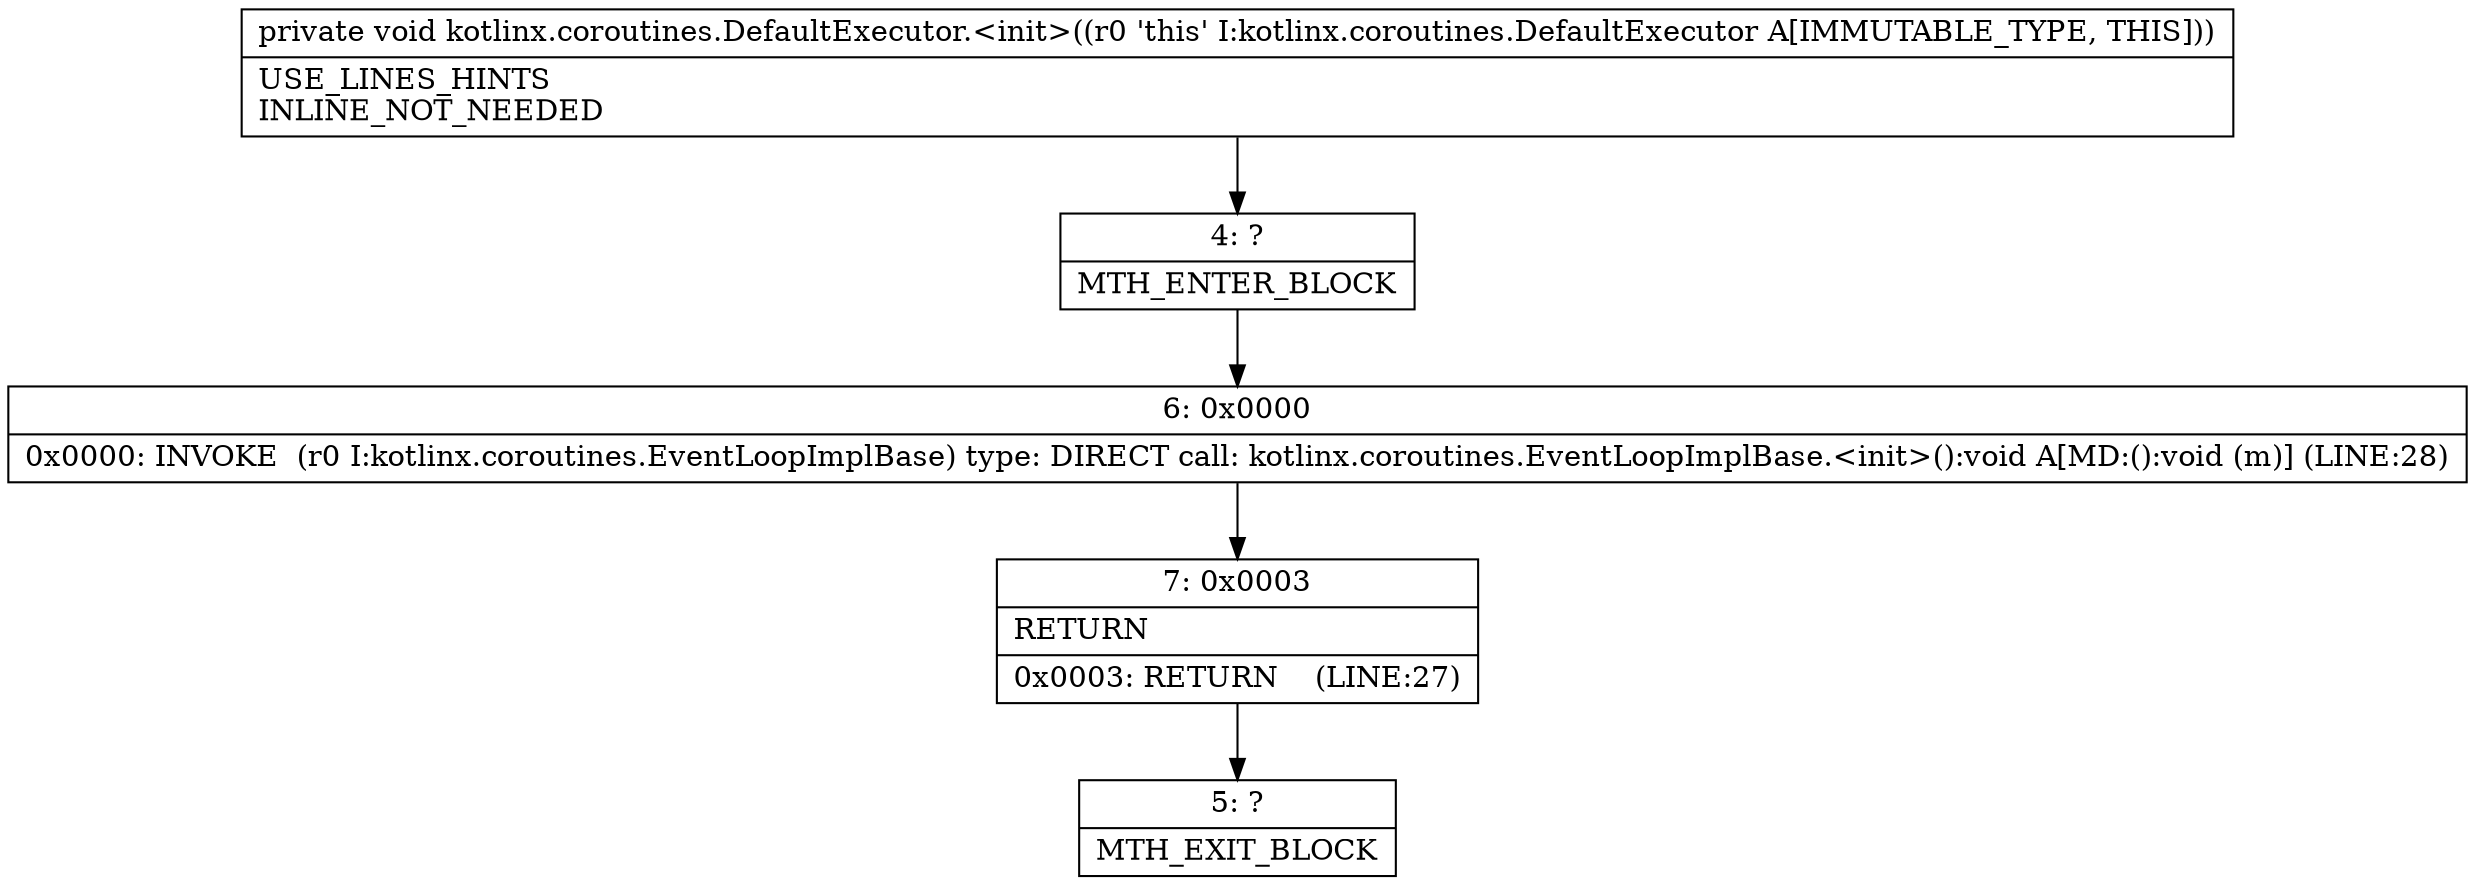 digraph "CFG forkotlinx.coroutines.DefaultExecutor.\<init\>()V" {
Node_4 [shape=record,label="{4\:\ ?|MTH_ENTER_BLOCK\l}"];
Node_6 [shape=record,label="{6\:\ 0x0000|0x0000: INVOKE  (r0 I:kotlinx.coroutines.EventLoopImplBase) type: DIRECT call: kotlinx.coroutines.EventLoopImplBase.\<init\>():void A[MD:():void (m)] (LINE:28)\l}"];
Node_7 [shape=record,label="{7\:\ 0x0003|RETURN\l|0x0003: RETURN    (LINE:27)\l}"];
Node_5 [shape=record,label="{5\:\ ?|MTH_EXIT_BLOCK\l}"];
MethodNode[shape=record,label="{private void kotlinx.coroutines.DefaultExecutor.\<init\>((r0 'this' I:kotlinx.coroutines.DefaultExecutor A[IMMUTABLE_TYPE, THIS]))  | USE_LINES_HINTS\lINLINE_NOT_NEEDED\l}"];
MethodNode -> Node_4;Node_4 -> Node_6;
Node_6 -> Node_7;
Node_7 -> Node_5;
}

